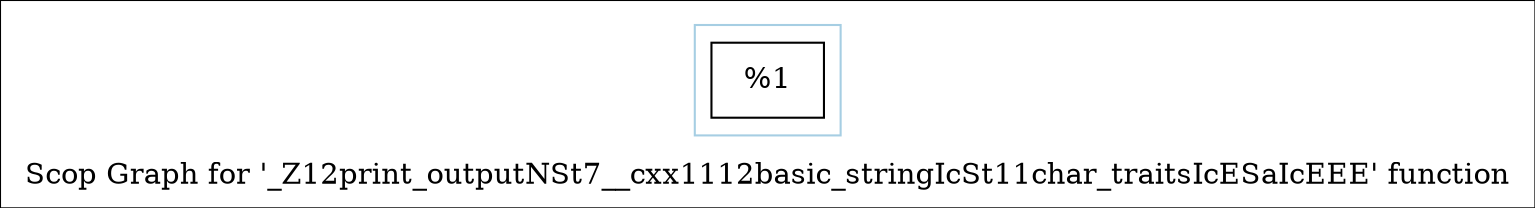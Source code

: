 digraph "Scop Graph for '_Z12print_outputNSt7__cxx1112basic_stringIcSt11char_traitsIcESaIcEEE' function" {
	label="Scop Graph for '_Z12print_outputNSt7__cxx1112basic_stringIcSt11char_traitsIcESaIcEEE' function";

	Node0x9928b0 [shape=record,label="{%1}"];
	colorscheme = "paired12"
        subgraph cluster_0x92c210 {
          label = "";
          style = solid;
          color = 1
          Node0x9928b0;
        }
}
